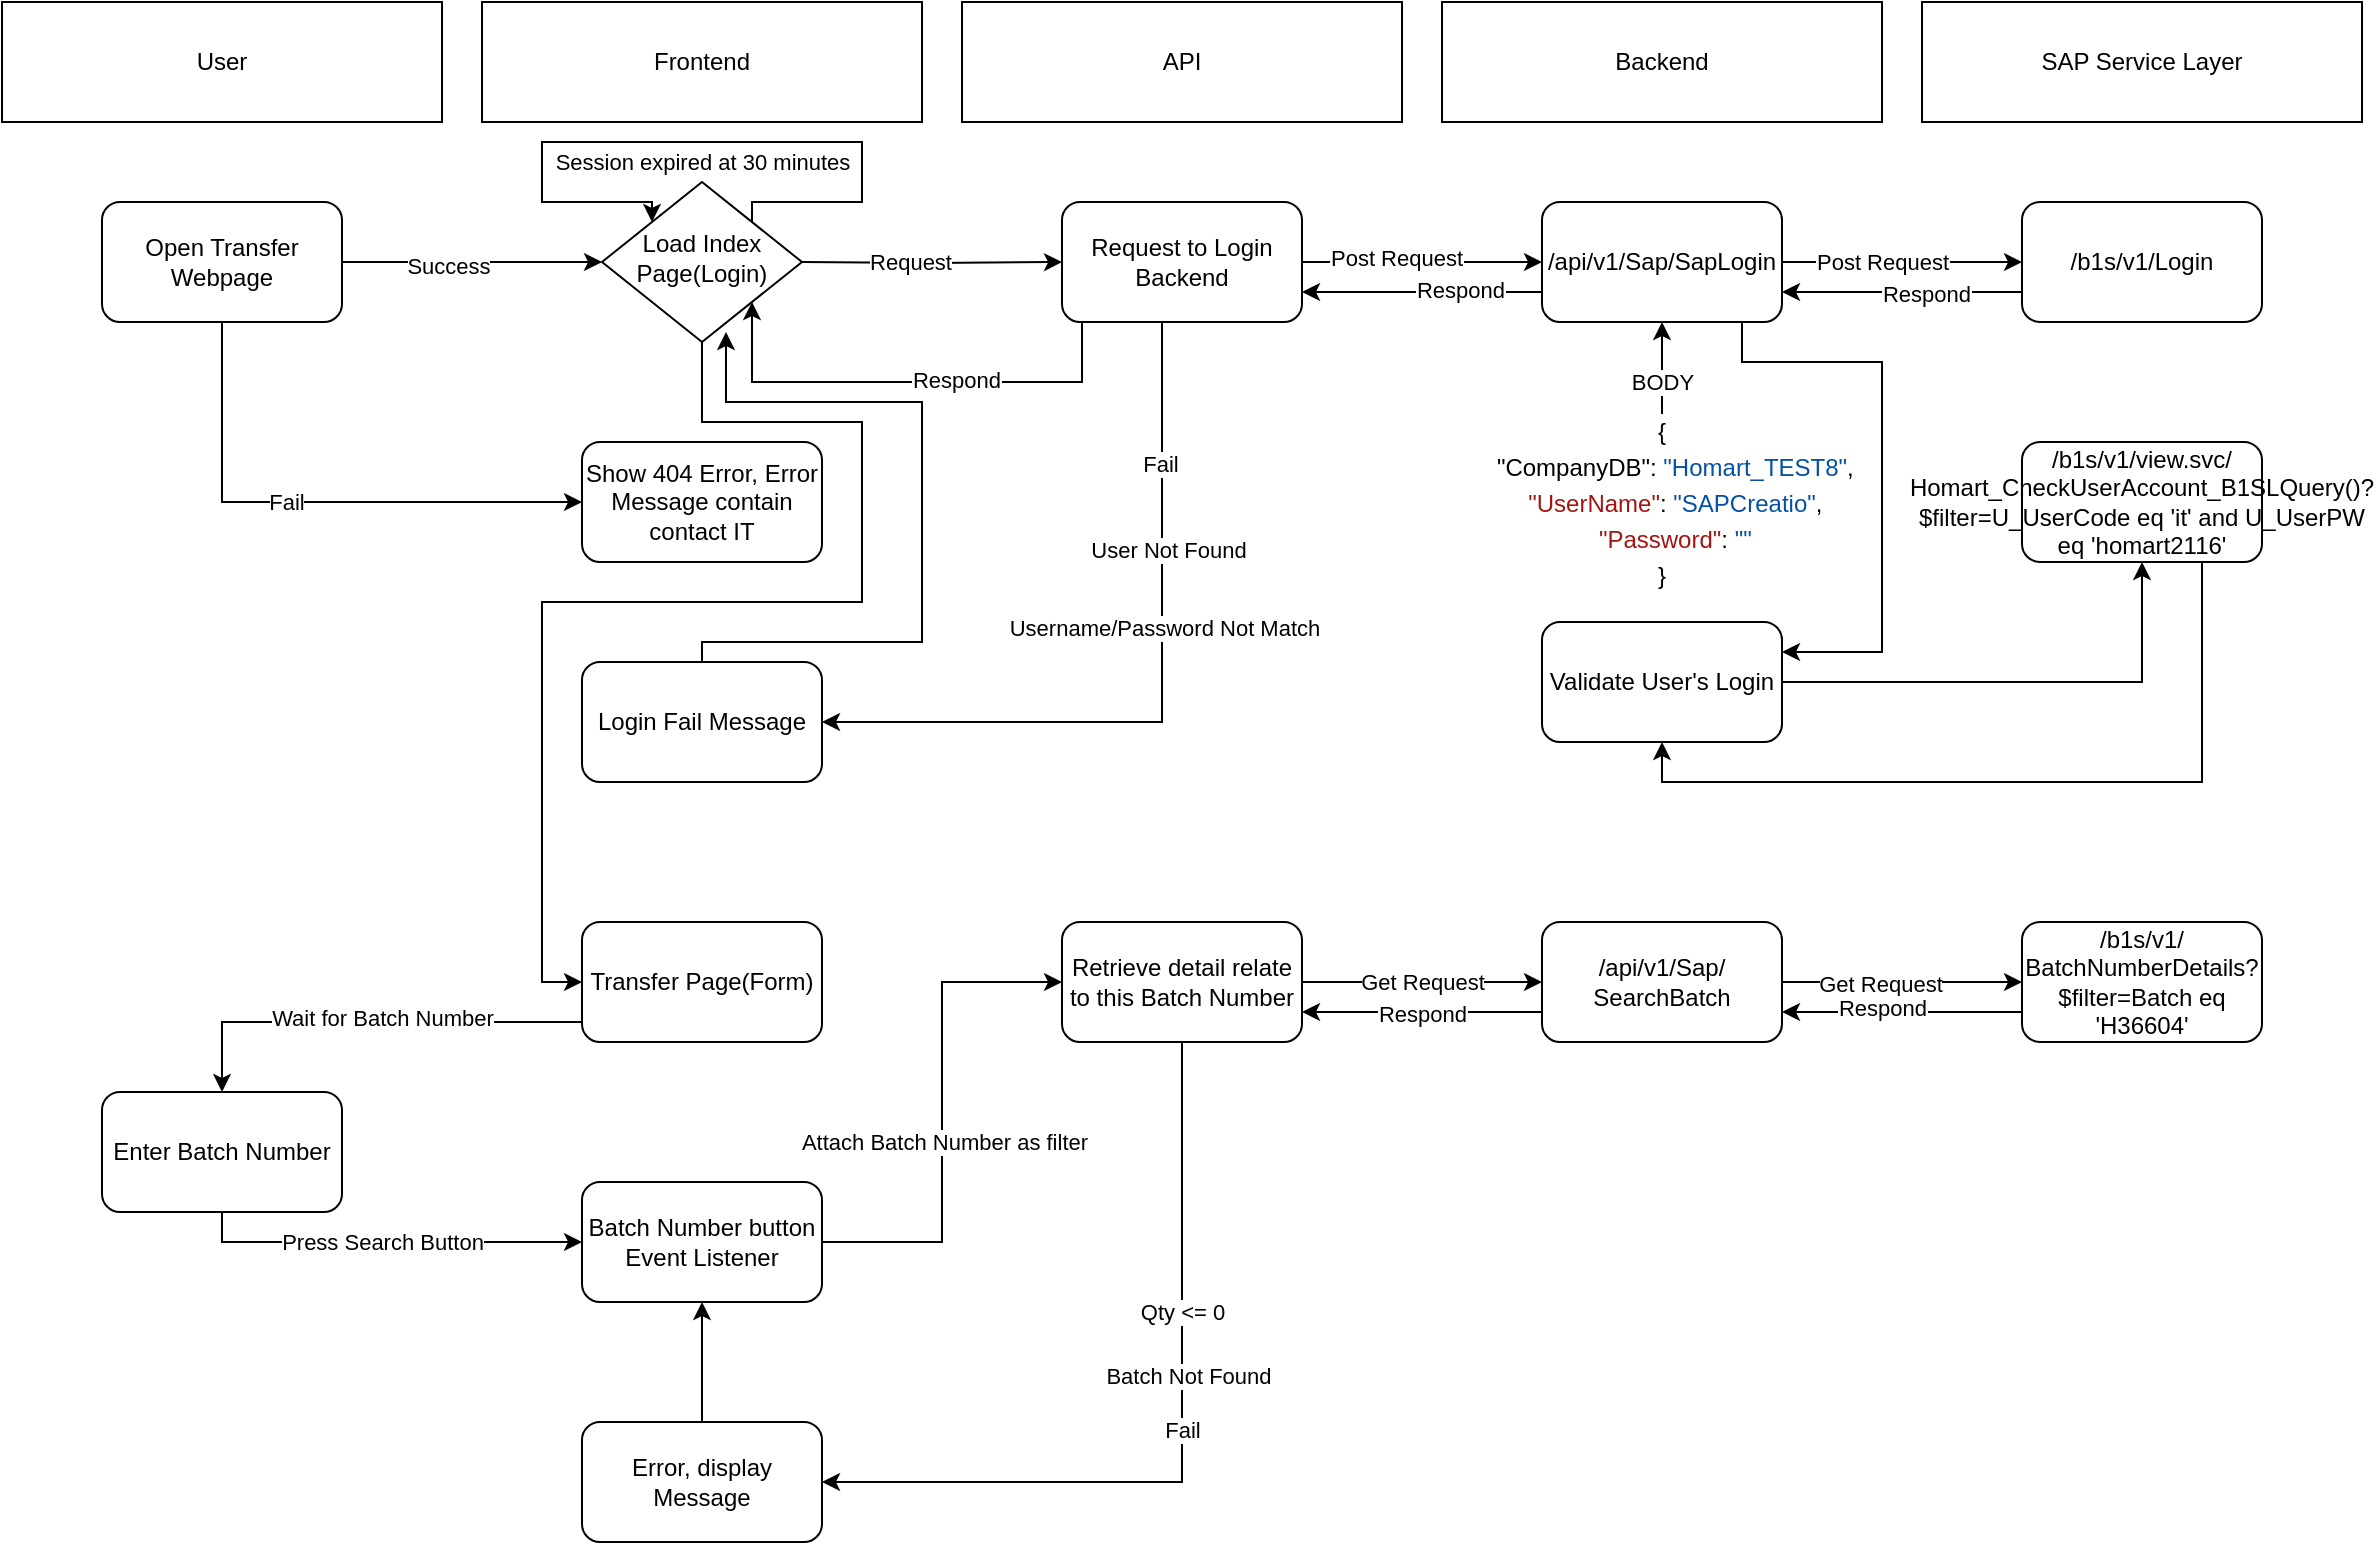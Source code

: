 <mxfile version="21.1.4" type="github">
  <diagram id="C5RBs43oDa-KdzZeNtuy" name="Page-1">
    <mxGraphModel dx="1434" dy="766" grid="1" gridSize="10" guides="1" tooltips="1" connect="1" arrows="1" fold="1" page="1" pageScale="1" pageWidth="827" pageHeight="1169" math="0" shadow="0">
      <root>
        <mxCell id="WIyWlLk6GJQsqaUBKTNV-0" />
        <mxCell id="WIyWlLk6GJQsqaUBKTNV-1" parent="WIyWlLk6GJQsqaUBKTNV-0" />
        <mxCell id="266Brj4KPM92YKpS748g-17" style="edgeStyle=orthogonalEdgeStyle;rounded=0;orthogonalLoop=1;jettySize=auto;html=1;entryX=0;entryY=0.5;entryDx=0;entryDy=0;" edge="1" parent="WIyWlLk6GJQsqaUBKTNV-1" target="266Brj4KPM92YKpS748g-11">
          <mxGeometry relative="1" as="geometry">
            <mxPoint x="430" y="140" as="sourcePoint" />
          </mxGeometry>
        </mxCell>
        <mxCell id="266Brj4KPM92YKpS748g-18" value="Request" style="edgeLabel;html=1;align=center;verticalAlign=middle;resizable=0;points=[];" vertex="1" connectable="0" parent="266Brj4KPM92YKpS748g-17">
          <mxGeometry x="-0.183" y="1" relative="1" as="geometry">
            <mxPoint as="offset" />
          </mxGeometry>
        </mxCell>
        <mxCell id="266Brj4KPM92YKpS748g-58" style="edgeStyle=orthogonalEdgeStyle;rounded=0;orthogonalLoop=1;jettySize=auto;html=1;entryX=0;entryY=0.5;entryDx=0;entryDy=0;" edge="1" parent="WIyWlLk6GJQsqaUBKTNV-1" source="WIyWlLk6GJQsqaUBKTNV-6" target="266Brj4KPM92YKpS748g-57">
          <mxGeometry relative="1" as="geometry">
            <Array as="points">
              <mxPoint x="380" y="220" />
              <mxPoint x="460" y="220" />
              <mxPoint x="460" y="310" />
              <mxPoint x="300" y="310" />
              <mxPoint x="300" y="500" />
            </Array>
          </mxGeometry>
        </mxCell>
        <mxCell id="WIyWlLk6GJQsqaUBKTNV-6" value="Load Index Page(Login)" style="rhombus;whiteSpace=wrap;html=1;shadow=0;fontFamily=Helvetica;fontSize=12;align=center;strokeWidth=1;spacing=6;spacingTop=-4;" parent="WIyWlLk6GJQsqaUBKTNV-1" vertex="1">
          <mxGeometry x="330" y="100" width="100" height="80" as="geometry" />
        </mxCell>
        <mxCell id="266Brj4KPM92YKpS748g-0" value="User" style="rounded=0;whiteSpace=wrap;html=1;" vertex="1" parent="WIyWlLk6GJQsqaUBKTNV-1">
          <mxGeometry x="30" y="10" width="220" height="60" as="geometry" />
        </mxCell>
        <mxCell id="266Brj4KPM92YKpS748g-4" value="Frontend" style="rounded=0;whiteSpace=wrap;html=1;" vertex="1" parent="WIyWlLk6GJQsqaUBKTNV-1">
          <mxGeometry x="270" y="10" width="220" height="60" as="geometry" />
        </mxCell>
        <mxCell id="266Brj4KPM92YKpS748g-5" value="SAP Service Layer" style="rounded=0;whiteSpace=wrap;html=1;" vertex="1" parent="WIyWlLk6GJQsqaUBKTNV-1">
          <mxGeometry x="990" y="10" width="220" height="60" as="geometry" />
        </mxCell>
        <mxCell id="266Brj4KPM92YKpS748g-6" value="API" style="rounded=0;whiteSpace=wrap;html=1;" vertex="1" parent="WIyWlLk6GJQsqaUBKTNV-1">
          <mxGeometry x="510" y="10" width="220" height="60" as="geometry" />
        </mxCell>
        <mxCell id="266Brj4KPM92YKpS748g-7" value="Backend" style="rounded=0;whiteSpace=wrap;html=1;" vertex="1" parent="WIyWlLk6GJQsqaUBKTNV-1">
          <mxGeometry x="750" y="10" width="220" height="60" as="geometry" />
        </mxCell>
        <mxCell id="266Brj4KPM92YKpS748g-13" style="edgeStyle=orthogonalEdgeStyle;rounded=0;orthogonalLoop=1;jettySize=auto;html=1;entryX=0;entryY=0.5;entryDx=0;entryDy=0;" edge="1" parent="WIyWlLk6GJQsqaUBKTNV-1" source="266Brj4KPM92YKpS748g-11" target="266Brj4KPM92YKpS748g-12">
          <mxGeometry relative="1" as="geometry" />
        </mxCell>
        <mxCell id="266Brj4KPM92YKpS748g-28" value="Post Request" style="edgeLabel;html=1;align=center;verticalAlign=middle;resizable=0;points=[];" vertex="1" connectable="0" parent="266Brj4KPM92YKpS748g-13">
          <mxGeometry x="-0.218" y="2" relative="1" as="geometry">
            <mxPoint as="offset" />
          </mxGeometry>
        </mxCell>
        <mxCell id="266Brj4KPM92YKpS748g-22" style="edgeStyle=orthogonalEdgeStyle;rounded=0;orthogonalLoop=1;jettySize=auto;html=1;entryX=1;entryY=0.5;entryDx=0;entryDy=0;" edge="1" parent="WIyWlLk6GJQsqaUBKTNV-1" source="266Brj4KPM92YKpS748g-11" target="266Brj4KPM92YKpS748g-21">
          <mxGeometry relative="1" as="geometry">
            <Array as="points">
              <mxPoint x="610" y="370" />
            </Array>
          </mxGeometry>
        </mxCell>
        <mxCell id="266Brj4KPM92YKpS748g-24" value="Fail" style="edgeLabel;html=1;align=center;verticalAlign=middle;resizable=0;points=[];" vertex="1" connectable="0" parent="266Brj4KPM92YKpS748g-22">
          <mxGeometry x="-0.616" y="-1" relative="1" as="geometry">
            <mxPoint as="offset" />
          </mxGeometry>
        </mxCell>
        <mxCell id="266Brj4KPM92YKpS748g-91" value="User Not Found" style="edgeLabel;html=1;align=center;verticalAlign=middle;resizable=0;points=[];" vertex="1" connectable="0" parent="266Brj4KPM92YKpS748g-22">
          <mxGeometry x="-0.384" y="3" relative="1" as="geometry">
            <mxPoint as="offset" />
          </mxGeometry>
        </mxCell>
        <mxCell id="266Brj4KPM92YKpS748g-92" value="Username/Password Not Match" style="edgeLabel;html=1;align=center;verticalAlign=middle;resizable=0;points=[];" vertex="1" connectable="0" parent="266Brj4KPM92YKpS748g-22">
          <mxGeometry x="-0.173" y="1" relative="1" as="geometry">
            <mxPoint as="offset" />
          </mxGeometry>
        </mxCell>
        <mxCell id="266Brj4KPM92YKpS748g-34" style="edgeStyle=orthogonalEdgeStyle;rounded=0;orthogonalLoop=1;jettySize=auto;html=1;entryX=1;entryY=1;entryDx=0;entryDy=0;" edge="1" parent="WIyWlLk6GJQsqaUBKTNV-1" source="266Brj4KPM92YKpS748g-11">
          <mxGeometry relative="1" as="geometry">
            <mxPoint x="405" y="160" as="targetPoint" />
            <Array as="points">
              <mxPoint x="570" y="200" />
              <mxPoint x="405" y="200" />
            </Array>
          </mxGeometry>
        </mxCell>
        <mxCell id="266Brj4KPM92YKpS748g-35" value="Respond" style="edgeLabel;html=1;align=center;verticalAlign=middle;resizable=0;points=[];" vertex="1" connectable="0" parent="266Brj4KPM92YKpS748g-34">
          <mxGeometry x="-0.205" y="-1" relative="1" as="geometry">
            <mxPoint as="offset" />
          </mxGeometry>
        </mxCell>
        <mxCell id="266Brj4KPM92YKpS748g-11" value="Request to Login Backend" style="rounded=1;whiteSpace=wrap;html=1;" vertex="1" parent="WIyWlLk6GJQsqaUBKTNV-1">
          <mxGeometry x="560" y="110" width="120" height="60" as="geometry" />
        </mxCell>
        <mxCell id="266Brj4KPM92YKpS748g-16" style="edgeStyle=orthogonalEdgeStyle;rounded=0;orthogonalLoop=1;jettySize=auto;html=1;entryX=0;entryY=0.5;entryDx=0;entryDy=0;" edge="1" parent="WIyWlLk6GJQsqaUBKTNV-1" source="266Brj4KPM92YKpS748g-12" target="266Brj4KPM92YKpS748g-15">
          <mxGeometry relative="1" as="geometry" />
        </mxCell>
        <mxCell id="266Brj4KPM92YKpS748g-32" style="edgeStyle=orthogonalEdgeStyle;rounded=0;orthogonalLoop=1;jettySize=auto;html=1;entryX=1;entryY=0.75;entryDx=0;entryDy=0;" edge="1" parent="WIyWlLk6GJQsqaUBKTNV-1" source="266Brj4KPM92YKpS748g-12" target="266Brj4KPM92YKpS748g-11">
          <mxGeometry relative="1" as="geometry">
            <Array as="points">
              <mxPoint x="750" y="155" />
              <mxPoint x="750" y="155" />
            </Array>
          </mxGeometry>
        </mxCell>
        <mxCell id="266Brj4KPM92YKpS748g-33" value="Respond" style="edgeLabel;html=1;align=center;verticalAlign=middle;resizable=0;points=[];" vertex="1" connectable="0" parent="266Brj4KPM92YKpS748g-32">
          <mxGeometry x="-0.309" y="-1" relative="1" as="geometry">
            <mxPoint as="offset" />
          </mxGeometry>
        </mxCell>
        <mxCell id="266Brj4KPM92YKpS748g-98" style="edgeStyle=orthogonalEdgeStyle;rounded=0;orthogonalLoop=1;jettySize=auto;html=1;entryX=1;entryY=0.25;entryDx=0;entryDy=0;" edge="1" parent="WIyWlLk6GJQsqaUBKTNV-1" source="266Brj4KPM92YKpS748g-12" target="266Brj4KPM92YKpS748g-100">
          <mxGeometry relative="1" as="geometry">
            <mxPoint x="940" y="320" as="targetPoint" />
            <Array as="points">
              <mxPoint x="900" y="190" />
              <mxPoint x="970" y="190" />
              <mxPoint x="970" y="335" />
            </Array>
          </mxGeometry>
        </mxCell>
        <mxCell id="266Brj4KPM92YKpS748g-12" value="/api/v1/Sap/SapLogin" style="rounded=1;whiteSpace=wrap;html=1;" vertex="1" parent="WIyWlLk6GJQsqaUBKTNV-1">
          <mxGeometry x="800" y="110" width="120" height="60" as="geometry" />
        </mxCell>
        <mxCell id="266Brj4KPM92YKpS748g-30" style="edgeStyle=orthogonalEdgeStyle;rounded=0;orthogonalLoop=1;jettySize=auto;html=1;entryX=1;entryY=0.75;entryDx=0;entryDy=0;" edge="1" parent="WIyWlLk6GJQsqaUBKTNV-1" source="266Brj4KPM92YKpS748g-15" target="266Brj4KPM92YKpS748g-12">
          <mxGeometry relative="1" as="geometry">
            <Array as="points">
              <mxPoint x="990" y="155" />
              <mxPoint x="990" y="155" />
            </Array>
          </mxGeometry>
        </mxCell>
        <mxCell id="266Brj4KPM92YKpS748g-31" value="Respond" style="edgeLabel;html=1;align=center;verticalAlign=middle;resizable=0;points=[];" vertex="1" connectable="0" parent="266Brj4KPM92YKpS748g-30">
          <mxGeometry x="-0.2" y="1" relative="1" as="geometry">
            <mxPoint as="offset" />
          </mxGeometry>
        </mxCell>
        <mxCell id="266Brj4KPM92YKpS748g-15" value="/b1s/v1/Login" style="rounded=1;whiteSpace=wrap;html=1;" vertex="1" parent="WIyWlLk6GJQsqaUBKTNV-1">
          <mxGeometry x="1040" y="110" width="120" height="60" as="geometry" />
        </mxCell>
        <mxCell id="266Brj4KPM92YKpS748g-38" style="edgeStyle=orthogonalEdgeStyle;rounded=0;orthogonalLoop=1;jettySize=auto;html=1;entryX=0.62;entryY=0.938;entryDx=0;entryDy=0;entryPerimeter=0;" edge="1" parent="WIyWlLk6GJQsqaUBKTNV-1" source="266Brj4KPM92YKpS748g-21" target="WIyWlLk6GJQsqaUBKTNV-6">
          <mxGeometry relative="1" as="geometry">
            <mxPoint x="355" y="160" as="targetPoint" />
            <Array as="points">
              <mxPoint x="380" y="330" />
              <mxPoint x="490" y="330" />
              <mxPoint x="490" y="210" />
              <mxPoint x="392" y="210" />
            </Array>
          </mxGeometry>
        </mxCell>
        <mxCell id="266Brj4KPM92YKpS748g-21" value="Login Fail Message" style="rounded=1;whiteSpace=wrap;html=1;" vertex="1" parent="WIyWlLk6GJQsqaUBKTNV-1">
          <mxGeometry x="320" y="340" width="120" height="60" as="geometry" />
        </mxCell>
        <mxCell id="266Brj4KPM92YKpS748g-46" value="Show 404 Error, Error Message contain contact IT" style="rounded=1;whiteSpace=wrap;html=1;" vertex="1" parent="WIyWlLk6GJQsqaUBKTNV-1">
          <mxGeometry x="320" y="230" width="120" height="60" as="geometry" />
        </mxCell>
        <mxCell id="266Brj4KPM92YKpS748g-48" style="edgeStyle=orthogonalEdgeStyle;rounded=0;orthogonalLoop=1;jettySize=auto;html=1;entryX=0;entryY=0.5;entryDx=0;entryDy=0;" edge="1" parent="WIyWlLk6GJQsqaUBKTNV-1" source="266Brj4KPM92YKpS748g-47">
          <mxGeometry relative="1" as="geometry">
            <mxPoint x="330" y="140" as="targetPoint" />
          </mxGeometry>
        </mxCell>
        <mxCell id="266Brj4KPM92YKpS748g-52" value="Success" style="edgeLabel;html=1;align=center;verticalAlign=middle;resizable=0;points=[];" vertex="1" connectable="0" parent="266Brj4KPM92YKpS748g-48">
          <mxGeometry x="-0.185" y="-2" relative="1" as="geometry">
            <mxPoint as="offset" />
          </mxGeometry>
        </mxCell>
        <mxCell id="266Brj4KPM92YKpS748g-55" style="edgeStyle=orthogonalEdgeStyle;rounded=0;orthogonalLoop=1;jettySize=auto;html=1;entryX=0;entryY=0.5;entryDx=0;entryDy=0;" edge="1" parent="WIyWlLk6GJQsqaUBKTNV-1" source="266Brj4KPM92YKpS748g-47" target="266Brj4KPM92YKpS748g-46">
          <mxGeometry relative="1" as="geometry">
            <Array as="points">
              <mxPoint x="140" y="260" />
            </Array>
          </mxGeometry>
        </mxCell>
        <mxCell id="266Brj4KPM92YKpS748g-56" value="Fail" style="edgeLabel;html=1;align=center;verticalAlign=middle;resizable=0;points=[];" vertex="1" connectable="0" parent="266Brj4KPM92YKpS748g-55">
          <mxGeometry x="-0.096" relative="1" as="geometry">
            <mxPoint as="offset" />
          </mxGeometry>
        </mxCell>
        <mxCell id="266Brj4KPM92YKpS748g-47" value="Open Transfer Webpage" style="rounded=1;whiteSpace=wrap;html=1;" vertex="1" parent="WIyWlLk6GJQsqaUBKTNV-1">
          <mxGeometry x="80" y="110" width="120" height="60" as="geometry" />
        </mxCell>
        <mxCell id="266Brj4KPM92YKpS748g-50" style="edgeStyle=orthogonalEdgeStyle;rounded=0;orthogonalLoop=1;jettySize=auto;html=1;exitX=1;exitY=0;exitDx=0;exitDy=0;entryX=0;entryY=0;entryDx=0;entryDy=0;" edge="1" parent="WIyWlLk6GJQsqaUBKTNV-1" source="WIyWlLk6GJQsqaUBKTNV-6" target="WIyWlLk6GJQsqaUBKTNV-6">
          <mxGeometry relative="1" as="geometry">
            <Array as="points">
              <mxPoint x="405" y="110" />
              <mxPoint x="460" y="110" />
              <mxPoint x="460" y="80" />
              <mxPoint x="300" y="80" />
              <mxPoint x="300" y="110" />
              <mxPoint x="355" y="110" />
            </Array>
          </mxGeometry>
        </mxCell>
        <mxCell id="266Brj4KPM92YKpS748g-51" value="Session expired at 30 minutes" style="edgeLabel;html=1;align=center;verticalAlign=middle;resizable=0;points=[];" vertex="1" connectable="0" parent="266Brj4KPM92YKpS748g-50">
          <mxGeometry x="-0.12" y="2" relative="1" as="geometry">
            <mxPoint x="-21" y="8" as="offset" />
          </mxGeometry>
        </mxCell>
        <mxCell id="266Brj4KPM92YKpS748g-62" style="edgeStyle=orthogonalEdgeStyle;rounded=0;orthogonalLoop=1;jettySize=auto;html=1;entryX=0.5;entryY=0;entryDx=0;entryDy=0;" edge="1" parent="WIyWlLk6GJQsqaUBKTNV-1" source="266Brj4KPM92YKpS748g-57" target="266Brj4KPM92YKpS748g-61">
          <mxGeometry relative="1" as="geometry">
            <Array as="points">
              <mxPoint x="140" y="520" />
            </Array>
          </mxGeometry>
        </mxCell>
        <mxCell id="266Brj4KPM92YKpS748g-63" value="Wait for Batch Number" style="edgeLabel;html=1;align=center;verticalAlign=middle;resizable=0;points=[];" vertex="1" connectable="0" parent="266Brj4KPM92YKpS748g-62">
          <mxGeometry x="-0.07" y="-2" relative="1" as="geometry">
            <mxPoint as="offset" />
          </mxGeometry>
        </mxCell>
        <mxCell id="266Brj4KPM92YKpS748g-57" value="Transfer Page(Form)" style="rounded=1;whiteSpace=wrap;html=1;" vertex="1" parent="WIyWlLk6GJQsqaUBKTNV-1">
          <mxGeometry x="320" y="470" width="120" height="60" as="geometry" />
        </mxCell>
        <mxCell id="266Brj4KPM92YKpS748g-65" style="edgeStyle=orthogonalEdgeStyle;rounded=0;orthogonalLoop=1;jettySize=auto;html=1;entryX=0;entryY=0.5;entryDx=0;entryDy=0;" edge="1" parent="WIyWlLk6GJQsqaUBKTNV-1" source="266Brj4KPM92YKpS748g-61" target="266Brj4KPM92YKpS748g-64">
          <mxGeometry relative="1" as="geometry">
            <Array as="points">
              <mxPoint x="140" y="630" />
            </Array>
          </mxGeometry>
        </mxCell>
        <mxCell id="266Brj4KPM92YKpS748g-66" value="Press Search Button" style="edgeLabel;html=1;align=center;verticalAlign=middle;resizable=0;points=[];" vertex="1" connectable="0" parent="266Brj4KPM92YKpS748g-65">
          <mxGeometry x="0.241" y="-3" relative="1" as="geometry">
            <mxPoint x="-26" y="-3" as="offset" />
          </mxGeometry>
        </mxCell>
        <mxCell id="266Brj4KPM92YKpS748g-61" value="Enter Batch Number" style="rounded=1;whiteSpace=wrap;html=1;" vertex="1" parent="WIyWlLk6GJQsqaUBKTNV-1">
          <mxGeometry x="80" y="555" width="120" height="60" as="geometry" />
        </mxCell>
        <mxCell id="266Brj4KPM92YKpS748g-68" style="edgeStyle=orthogonalEdgeStyle;rounded=0;orthogonalLoop=1;jettySize=auto;html=1;entryX=0;entryY=0.5;entryDx=0;entryDy=0;" edge="1" parent="WIyWlLk6GJQsqaUBKTNV-1" source="266Brj4KPM92YKpS748g-64" target="266Brj4KPM92YKpS748g-67">
          <mxGeometry relative="1" as="geometry" />
        </mxCell>
        <mxCell id="266Brj4KPM92YKpS748g-69" value="Attach Batch Number as filter" style="edgeLabel;html=1;align=center;verticalAlign=middle;resizable=0;points=[];" vertex="1" connectable="0" parent="266Brj4KPM92YKpS748g-68">
          <mxGeometry x="-0.12" y="-1" relative="1" as="geometry">
            <mxPoint as="offset" />
          </mxGeometry>
        </mxCell>
        <mxCell id="266Brj4KPM92YKpS748g-64" value="Batch Number button Event Listener" style="rounded=1;whiteSpace=wrap;html=1;" vertex="1" parent="WIyWlLk6GJQsqaUBKTNV-1">
          <mxGeometry x="320" y="600" width="120" height="60" as="geometry" />
        </mxCell>
        <mxCell id="266Brj4KPM92YKpS748g-71" style="edgeStyle=orthogonalEdgeStyle;rounded=0;orthogonalLoop=1;jettySize=auto;html=1;entryX=0;entryY=0.5;entryDx=0;entryDy=0;" edge="1" parent="WIyWlLk6GJQsqaUBKTNV-1" source="266Brj4KPM92YKpS748g-67" target="266Brj4KPM92YKpS748g-70">
          <mxGeometry relative="1" as="geometry" />
        </mxCell>
        <mxCell id="266Brj4KPM92YKpS748g-72" value="Get Request" style="edgeLabel;html=1;align=center;verticalAlign=middle;resizable=0;points=[];" vertex="1" connectable="0" parent="266Brj4KPM92YKpS748g-71">
          <mxGeometry x="0.233" y="-3" relative="1" as="geometry">
            <mxPoint x="-14" y="-3" as="offset" />
          </mxGeometry>
        </mxCell>
        <mxCell id="266Brj4KPM92YKpS748g-77" style="edgeStyle=orthogonalEdgeStyle;rounded=0;orthogonalLoop=1;jettySize=auto;html=1;entryX=1;entryY=0.5;entryDx=0;entryDy=0;" edge="1" parent="WIyWlLk6GJQsqaUBKTNV-1" source="266Brj4KPM92YKpS748g-67" target="266Brj4KPM92YKpS748g-75">
          <mxGeometry relative="1" as="geometry">
            <Array as="points">
              <mxPoint x="620" y="750" />
            </Array>
          </mxGeometry>
        </mxCell>
        <mxCell id="266Brj4KPM92YKpS748g-79" value="Qty &amp;lt;= 0" style="edgeLabel;html=1;align=center;verticalAlign=middle;resizable=0;points=[];" vertex="1" connectable="0" parent="266Brj4KPM92YKpS748g-77">
          <mxGeometry x="-0.325" relative="1" as="geometry">
            <mxPoint as="offset" />
          </mxGeometry>
        </mxCell>
        <mxCell id="266Brj4KPM92YKpS748g-80" value="Batch Not Found" style="edgeLabel;html=1;align=center;verticalAlign=middle;resizable=0;points=[];" vertex="1" connectable="0" parent="266Brj4KPM92YKpS748g-77">
          <mxGeometry x="-0.165" y="3" relative="1" as="geometry">
            <mxPoint as="offset" />
          </mxGeometry>
        </mxCell>
        <mxCell id="266Brj4KPM92YKpS748g-81" value="Fail" style="edgeLabel;html=1;align=center;verticalAlign=middle;resizable=0;points=[];" vertex="1" connectable="0" parent="266Brj4KPM92YKpS748g-77">
          <mxGeometry x="-0.03" y="-3" relative="1" as="geometry">
            <mxPoint x="3" as="offset" />
          </mxGeometry>
        </mxCell>
        <mxCell id="266Brj4KPM92YKpS748g-67" value="Retrieve detail relate to this Batch Number" style="rounded=1;whiteSpace=wrap;html=1;" vertex="1" parent="WIyWlLk6GJQsqaUBKTNV-1">
          <mxGeometry x="560" y="470" width="120" height="60" as="geometry" />
        </mxCell>
        <mxCell id="266Brj4KPM92YKpS748g-73" style="edgeStyle=orthogonalEdgeStyle;rounded=0;orthogonalLoop=1;jettySize=auto;html=1;entryX=1;entryY=0.75;entryDx=0;entryDy=0;" edge="1" parent="WIyWlLk6GJQsqaUBKTNV-1" source="266Brj4KPM92YKpS748g-70" target="266Brj4KPM92YKpS748g-67">
          <mxGeometry relative="1" as="geometry">
            <Array as="points">
              <mxPoint x="770" y="515" />
              <mxPoint x="770" y="515" />
            </Array>
          </mxGeometry>
        </mxCell>
        <mxCell id="266Brj4KPM92YKpS748g-74" value="Respond" style="edgeLabel;html=1;align=center;verticalAlign=middle;resizable=0;points=[];" vertex="1" connectable="0" parent="266Brj4KPM92YKpS748g-73">
          <mxGeometry x="-0.167" y="1" relative="1" as="geometry">
            <mxPoint x="-10" as="offset" />
          </mxGeometry>
        </mxCell>
        <mxCell id="266Brj4KPM92YKpS748g-84" style="edgeStyle=orthogonalEdgeStyle;rounded=0;orthogonalLoop=1;jettySize=auto;html=1;" edge="1" parent="WIyWlLk6GJQsqaUBKTNV-1" source="266Brj4KPM92YKpS748g-70" target="266Brj4KPM92YKpS748g-83">
          <mxGeometry relative="1" as="geometry" />
        </mxCell>
        <mxCell id="266Brj4KPM92YKpS748g-86" value="Get Request" style="edgeLabel;html=1;align=center;verticalAlign=middle;resizable=0;points=[];" vertex="1" connectable="0" parent="266Brj4KPM92YKpS748g-84">
          <mxGeometry x="-0.183" y="-1" relative="1" as="geometry">
            <mxPoint as="offset" />
          </mxGeometry>
        </mxCell>
        <mxCell id="266Brj4KPM92YKpS748g-70" value="/api/v1/Sap/&lt;br&gt;SearchBatch" style="rounded=1;whiteSpace=wrap;html=1;" vertex="1" parent="WIyWlLk6GJQsqaUBKTNV-1">
          <mxGeometry x="800" y="470" width="120" height="60" as="geometry" />
        </mxCell>
        <mxCell id="266Brj4KPM92YKpS748g-76" style="edgeStyle=orthogonalEdgeStyle;rounded=0;orthogonalLoop=1;jettySize=auto;html=1;entryX=0.5;entryY=1;entryDx=0;entryDy=0;" edge="1" parent="WIyWlLk6GJQsqaUBKTNV-1" source="266Brj4KPM92YKpS748g-75" target="266Brj4KPM92YKpS748g-64">
          <mxGeometry relative="1" as="geometry" />
        </mxCell>
        <mxCell id="266Brj4KPM92YKpS748g-75" value="Error, display Message" style="rounded=1;whiteSpace=wrap;html=1;" vertex="1" parent="WIyWlLk6GJQsqaUBKTNV-1">
          <mxGeometry x="320" y="720" width="120" height="60" as="geometry" />
        </mxCell>
        <mxCell id="266Brj4KPM92YKpS748g-85" style="edgeStyle=orthogonalEdgeStyle;rounded=0;orthogonalLoop=1;jettySize=auto;html=1;entryX=1;entryY=0.75;entryDx=0;entryDy=0;" edge="1" parent="WIyWlLk6GJQsqaUBKTNV-1" source="266Brj4KPM92YKpS748g-83" target="266Brj4KPM92YKpS748g-70">
          <mxGeometry relative="1" as="geometry">
            <Array as="points">
              <mxPoint x="1010" y="515" />
              <mxPoint x="1010" y="515" />
            </Array>
          </mxGeometry>
        </mxCell>
        <mxCell id="266Brj4KPM92YKpS748g-89" value="Respond" style="edgeLabel;html=1;align=center;verticalAlign=middle;resizable=0;points=[];" vertex="1" connectable="0" parent="266Brj4KPM92YKpS748g-85">
          <mxGeometry x="0.25" y="-2" relative="1" as="geometry">
            <mxPoint x="5" as="offset" />
          </mxGeometry>
        </mxCell>
        <mxCell id="266Brj4KPM92YKpS748g-83" value="/b1s/v1/&lt;br&gt;BatchNumberDetails?$filter=Batch eq &#39;H36604&#39;" style="rounded=1;whiteSpace=wrap;html=1;" vertex="1" parent="WIyWlLk6GJQsqaUBKTNV-1">
          <mxGeometry x="1040" y="470" width="120" height="60" as="geometry" />
        </mxCell>
        <mxCell id="266Brj4KPM92YKpS748g-87" value="Post Request" style="edgeLabel;html=1;align=center;verticalAlign=middle;resizable=0;points=[];" vertex="1" connectable="0" parent="WIyWlLk6GJQsqaUBKTNV-1">
          <mxGeometry x="970" y="140" as="geometry" />
        </mxCell>
        <mxCell id="266Brj4KPM92YKpS748g-95" value="BODY" style="edgeStyle=orthogonalEdgeStyle;rounded=0;orthogonalLoop=1;jettySize=auto;html=1;entryX=0.5;entryY=1;entryDx=0;entryDy=0;" edge="1" parent="WIyWlLk6GJQsqaUBKTNV-1" source="266Brj4KPM92YKpS748g-93" target="266Brj4KPM92YKpS748g-12">
          <mxGeometry relative="1" as="geometry" />
        </mxCell>
        <mxCell id="266Brj4KPM92YKpS748g-93" value="&lt;div style=&quot;background-color: rgb(255, 255, 254); line-height: 18px;&quot;&gt;&lt;div&gt;{&lt;/div&gt;&lt;div&gt;&amp;nbsp;&amp;nbsp;&amp;nbsp;&amp;nbsp;&quot;CompanyDB&quot;:&amp;nbsp;&lt;span style=&quot;color: #0451a5;&quot;&gt;&quot;Homart_TEST8&quot;&lt;/span&gt;,&lt;/div&gt;&lt;div&gt;&amp;nbsp;&amp;nbsp;&amp;nbsp;&amp;nbsp;&lt;span style=&quot;color: #a31515;&quot;&gt;&quot;UserName&quot;&lt;/span&gt;:&amp;nbsp;&lt;span style=&quot;color: #0451a5;&quot;&gt;&quot;SAPCreatio&quot;&lt;/span&gt;,&lt;/div&gt;&lt;div&gt;&amp;nbsp;&amp;nbsp;&amp;nbsp;&amp;nbsp;&lt;span style=&quot;color: #a31515;&quot;&gt;&quot;Password&quot;&lt;/span&gt;:&amp;nbsp;&lt;span style=&quot;color: #0451a5;&quot;&gt;&quot;&quot;&lt;/span&gt;&lt;/div&gt;&lt;div&gt;}&lt;/div&gt;&lt;/div&gt;" style="whiteSpace=wrap;html=1;" vertex="1" parent="WIyWlLk6GJQsqaUBKTNV-1">
          <mxGeometry x="800" y="230" width="120" height="60" as="geometry" />
        </mxCell>
        <mxCell id="266Brj4KPM92YKpS748g-103" style="edgeStyle=orthogonalEdgeStyle;rounded=0;orthogonalLoop=1;jettySize=auto;html=1;entryX=0.5;entryY=1;entryDx=0;entryDy=0;" edge="1" parent="WIyWlLk6GJQsqaUBKTNV-1" source="266Brj4KPM92YKpS748g-100" target="266Brj4KPM92YKpS748g-102">
          <mxGeometry relative="1" as="geometry" />
        </mxCell>
        <mxCell id="266Brj4KPM92YKpS748g-100" value="Validate User&#39;s Login" style="rounded=1;whiteSpace=wrap;html=1;" vertex="1" parent="WIyWlLk6GJQsqaUBKTNV-1">
          <mxGeometry x="800" y="320" width="120" height="60" as="geometry" />
        </mxCell>
        <mxCell id="266Brj4KPM92YKpS748g-104" style="edgeStyle=orthogonalEdgeStyle;rounded=0;orthogonalLoop=1;jettySize=auto;html=1;entryX=0.5;entryY=1;entryDx=0;entryDy=0;" edge="1" parent="WIyWlLk6GJQsqaUBKTNV-1" source="266Brj4KPM92YKpS748g-102" target="266Brj4KPM92YKpS748g-100">
          <mxGeometry relative="1" as="geometry">
            <Array as="points">
              <mxPoint x="1130" y="400" />
              <mxPoint x="860" y="400" />
            </Array>
          </mxGeometry>
        </mxCell>
        <mxCell id="266Brj4KPM92YKpS748g-102" value="/b1s/v1/view.svc/&lt;br&gt;Homart_CheckUserAccount_B1SLQuery()?$filter=U_UserCode eq &#39;it&#39; and U_UserPW eq &#39;homart2116&#39;" style="rounded=1;whiteSpace=wrap;html=1;" vertex="1" parent="WIyWlLk6GJQsqaUBKTNV-1">
          <mxGeometry x="1040" y="230" width="120" height="60" as="geometry" />
        </mxCell>
      </root>
    </mxGraphModel>
  </diagram>
</mxfile>
